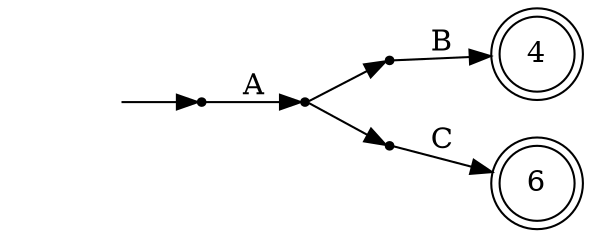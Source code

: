 digraph nfaEpsilon {
rankdir = LR;
hidden [shape = plaintext, label = ""];
node [shape = doublecircle];
S4 [label = ""];
S6 [label = ""];
node [shape = point];
S1 [label="1"];
S2 [label="2"];
S3 [label="3"];
S4 [label="4"];
S5 [label="5"];
S6 [label="6"];
hidden -> S1;
S1 -> S2 [label = "A"];
S3 -> S4 [label = "B"];
S5 -> S6 [label = "C"];
S2 -> S3 [label = ""];
S2 -> S5 [label = ""];
}

